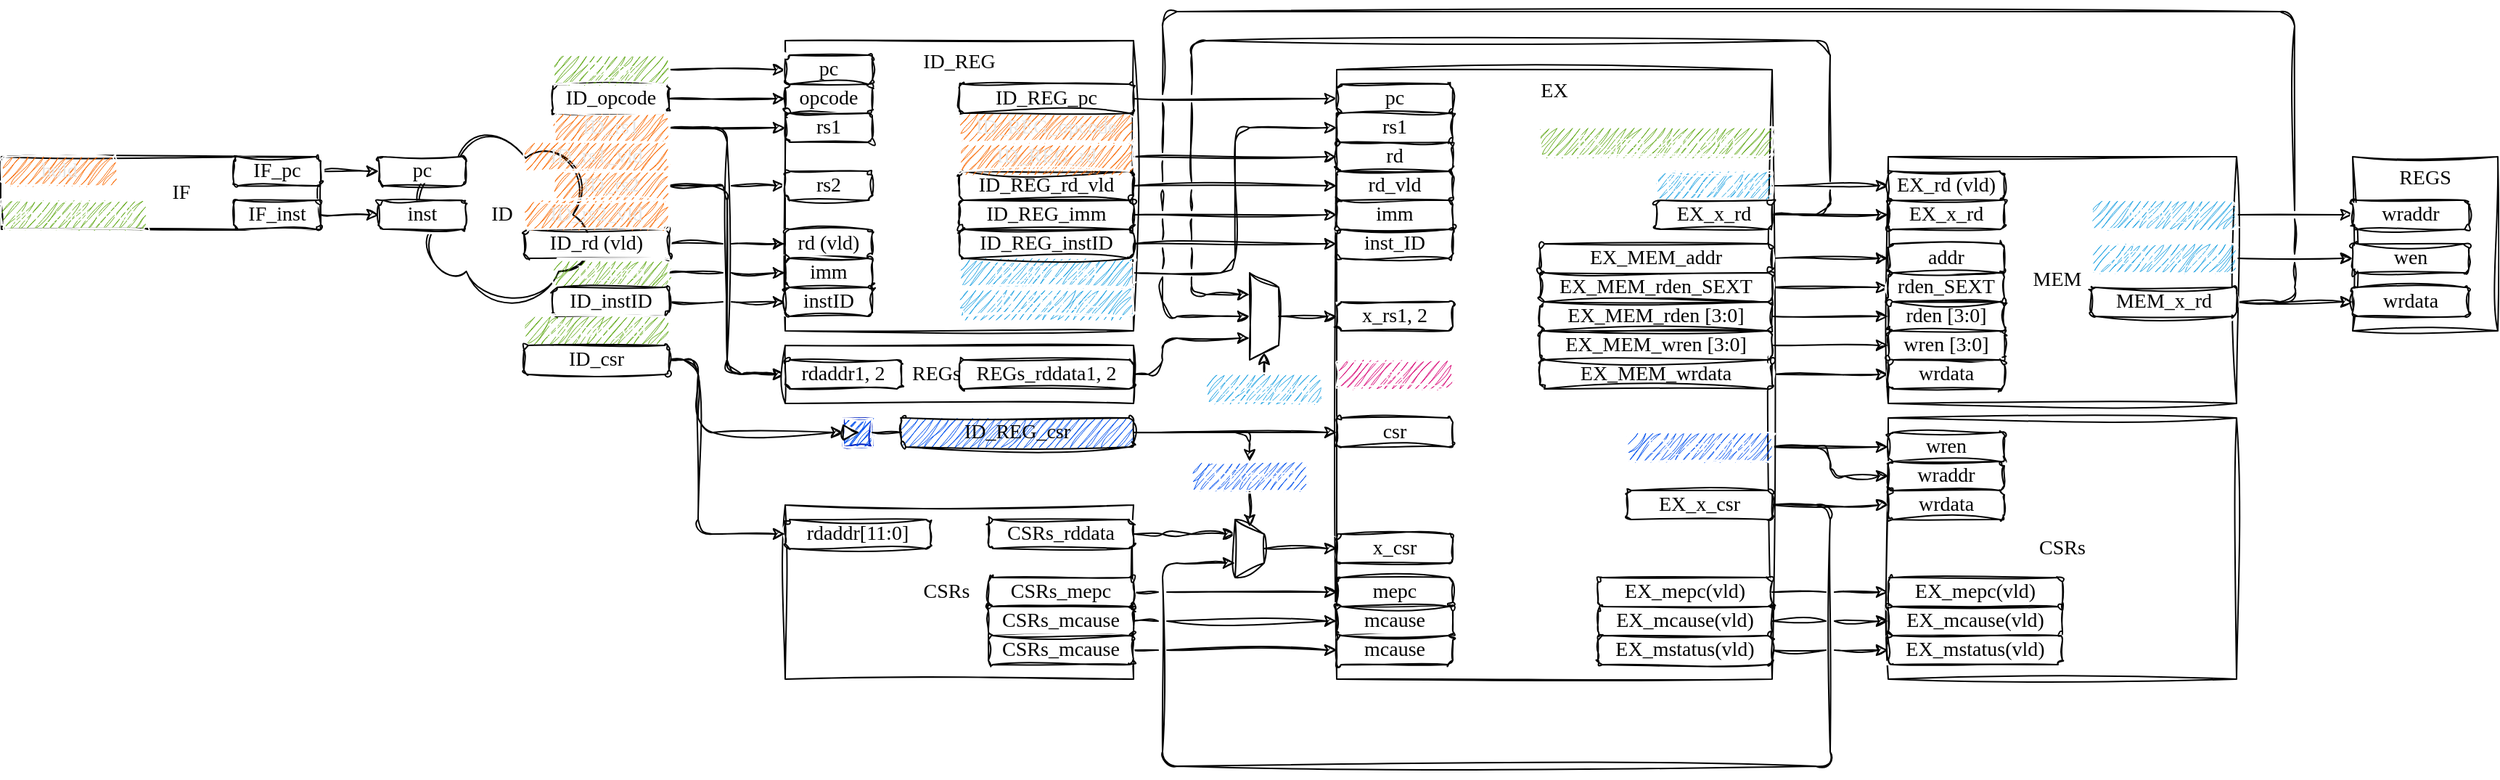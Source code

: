 <mxfile>
    <diagram id="YQ9wzQnn78EDyqOodPP7" name="第 1 页">
        <mxGraphModel dx="1713" dy="743" grid="1" gridSize="10" guides="1" tooltips="1" connect="1" arrows="1" fold="1" page="1" pageScale="1" pageWidth="1920" pageHeight="1200" background="none" math="0" shadow="0">
            <root>
                <mxCell id="0"/>
                <mxCell id="1" parent="0"/>
                <mxCell id="110" value="MEM&amp;nbsp;&amp;nbsp;" style="rounded=0;whiteSpace=wrap;html=1;fontFamily=Comic Sans MS;fontSize=14;verticalAlign=middle;sketch=1;curveFitting=1;jiggle=2;" parent="1" vertex="1">
                    <mxGeometry x="1340" y="200" width="240" height="170" as="geometry"/>
                </mxCell>
                <mxCell id="91" value="EX" style="rounded=0;whiteSpace=wrap;html=1;fontFamily=Comic Sans MS;fontSize=14;verticalAlign=top;sketch=1;curveFitting=1;jiggle=2;" parent="1" vertex="1">
                    <mxGeometry x="960" y="140" width="300" height="420" as="geometry"/>
                </mxCell>
                <mxCell id="38" value="ID_REG" style="rounded=0;whiteSpace=wrap;html=1;fontFamily=Comic Sans MS;fontSize=14;verticalAlign=top;sketch=1;curveFitting=1;jiggle=2;" parent="1" vertex="1">
                    <mxGeometry x="580" y="120" width="240" height="200" as="geometry"/>
                </mxCell>
                <mxCell id="15" value="ID" style="ellipse;shape=cloud;whiteSpace=wrap;html=1;rounded=1;fontFamily=Comic Sans MS;fontSize=14;sketch=1;curveFitting=1;jiggle=2;" parent="1" vertex="1">
                    <mxGeometry x="320" y="175" width="130" height="130" as="geometry"/>
                </mxCell>
                <mxCell id="5" value="&amp;nbsp; &amp;nbsp; &amp;nbsp; &amp;nbsp; IF" style="rounded=0;whiteSpace=wrap;html=1;fontFamily=Comic Sans MS;fontSize=14;sketch=1;curveFitting=1;jiggle=2;" parent="1" vertex="1">
                    <mxGeometry x="40" y="200" width="220" height="50" as="geometry"/>
                </mxCell>
                <mxCell id="T3DYV_Oe9rwaa2zpeREG-1" value="hold" style="rounded=1;whiteSpace=wrap;html=1;labelBorderColor=none;fontSize=14;fontFamily=Comic Sans MS;fillColor=#fa6800;fontColor=#E6E6E6;strokeColor=#FFFFFF;sketch=1;curveFitting=1;jiggle=2;" parent="1" vertex="1">
                    <mxGeometry x="40" y="200" width="80" height="20" as="geometry"/>
                </mxCell>
                <mxCell id="2" value="jmp_addr (vld)" style="rounded=1;whiteSpace=wrap;html=1;labelBorderColor=none;fontSize=14;fontFamily=Comic Sans MS;fillColor=#60a917;fontColor=#ffffff;strokeColor=#FFFFFF;sketch=1;curveFitting=1;jiggle=2;" parent="1" vertex="1">
                    <mxGeometry x="40" y="230" width="100" height="20" as="geometry"/>
                </mxCell>
                <mxCell id="18" style="edgeStyle=orthogonalEdgeStyle;html=1;exitX=1;exitY=0.5;exitDx=0;exitDy=0;entryX=0;entryY=0.5;entryDx=0;entryDy=0;fontFamily=Comic Sans MS;fontSize=14;sketch=1;curveFitting=1;jiggle=2;" parent="1" source="3" target="16" edge="1">
                    <mxGeometry relative="1" as="geometry"/>
                </mxCell>
                <mxCell id="3" value="IF_pc" style="rounded=1;whiteSpace=wrap;html=1;labelBorderColor=none;fontSize=14;fontFamily=Comic Sans MS;sketch=1;curveFitting=1;jiggle=2;" parent="1" vertex="1">
                    <mxGeometry x="200" y="200" width="60" height="20" as="geometry"/>
                </mxCell>
                <mxCell id="19" style="edgeStyle=orthogonalEdgeStyle;html=1;exitX=1;exitY=0.5;exitDx=0;exitDy=0;entryX=0;entryY=0.5;entryDx=0;entryDy=0;fontFamily=Comic Sans MS;fontSize=14;sketch=1;curveFitting=1;jiggle=2;" parent="1" source="4" target="6" edge="1">
                    <mxGeometry relative="1" as="geometry"/>
                </mxCell>
                <mxCell id="4" value="IF_inst" style="rounded=1;whiteSpace=wrap;html=1;labelBorderColor=none;fontSize=14;fontFamily=Comic Sans MS;sketch=1;curveFitting=1;jiggle=2;" parent="1" vertex="1">
                    <mxGeometry x="200" y="230" width="60" height="20" as="geometry"/>
                </mxCell>
                <mxCell id="6" value="inst" style="rounded=1;whiteSpace=wrap;html=1;labelBorderColor=none;fontSize=14;fontFamily=Comic Sans MS;sketch=1;curveFitting=1;jiggle=2;" parent="1" vertex="1">
                    <mxGeometry x="300" y="230" width="60" height="20" as="geometry"/>
                </mxCell>
                <mxCell id="40" style="edgeStyle=orthogonalEdgeStyle;html=1;exitX=1;exitY=0.5;exitDx=0;exitDy=0;entryX=0;entryY=0.5;entryDx=0;entryDy=0;fontFamily=Comic Sans MS;fontSize=14;jumpStyle=gap;sketch=1;curveFitting=1;jiggle=2;" parent="1" source="7" target="20" edge="1">
                    <mxGeometry relative="1" as="geometry"/>
                </mxCell>
                <mxCell id="7" value="ID_opcode" style="rounded=1;whiteSpace=wrap;html=1;labelBorderColor=none;fontSize=14;fontFamily=Comic Sans MS;sketch=1;curveFitting=1;jiggle=2;" parent="1" vertex="1">
                    <mxGeometry x="420" y="150" width="80" height="20" as="geometry"/>
                </mxCell>
                <mxCell id="41" style="edgeStyle=orthogonalEdgeStyle;html=1;exitX=1;exitY=0.5;exitDx=0;exitDy=0;entryX=0;entryY=0.5;entryDx=0;entryDy=0;fontFamily=Comic Sans MS;fontSize=14;jumpStyle=gap;sketch=1;curveFitting=1;jiggle=2;" parent="1" source="8" target="21" edge="1">
                    <mxGeometry relative="1" as="geometry"/>
                </mxCell>
                <mxCell id="135" style="edgeStyle=orthogonalEdgeStyle;jumpStyle=gap;html=1;exitX=1;exitY=0.5;exitDx=0;exitDy=0;entryX=0;entryY=0.5;entryDx=0;entryDy=0;sketch=1;curveFitting=1;jiggle=2;" parent="1" source="8" target="132" edge="1">
                    <mxGeometry relative="1" as="geometry"/>
                </mxCell>
                <mxCell id="8" value="ID_rs1" style="rounded=1;whiteSpace=wrap;html=1;labelBorderColor=none;fontSize=14;fontFamily=Comic Sans MS;fillColor=#fa6800;fontColor=#E6E6E6;strokeColor=#FFFFFF;sketch=1;curveFitting=1;jiggle=2;" parent="1" vertex="1">
                    <mxGeometry x="420" y="170" width="80" height="20" as="geometry"/>
                </mxCell>
                <mxCell id="42" style="edgeStyle=orthogonalEdgeStyle;html=1;exitX=1;exitY=0.5;exitDx=0;exitDy=0;entryX=0;entryY=0.5;entryDx=0;entryDy=0;fontFamily=Comic Sans MS;fontSize=14;jumpStyle=gap;sketch=1;curveFitting=1;jiggle=2;" parent="1" source="10" target="22" edge="1">
                    <mxGeometry relative="1" as="geometry"/>
                </mxCell>
                <mxCell id="134" style="edgeStyle=orthogonalEdgeStyle;html=1;exitX=1;exitY=0.5;exitDx=0;exitDy=0;entryX=0;entryY=0.5;entryDx=0;entryDy=0;jumpStyle=gap;sketch=1;curveFitting=1;jiggle=2;" parent="1" source="10" target="132" edge="1">
                    <mxGeometry relative="1" as="geometry"/>
                </mxCell>
                <mxCell id="10" value="ID_rs2" style="rounded=1;whiteSpace=wrap;html=1;labelBorderColor=none;fontSize=14;fontFamily=Comic Sans MS;fillColor=#fa6800;fontColor=#E6E6E6;strokeColor=#FFFFFF;sketch=1;curveFitting=1;jiggle=2;" parent="1" vertex="1">
                    <mxGeometry x="420" y="210" width="80" height="20" as="geometry"/>
                </mxCell>
                <mxCell id="43" style="edgeStyle=orthogonalEdgeStyle;html=1;exitX=1;exitY=0.5;exitDx=0;exitDy=0;entryX=0;entryY=0.5;entryDx=0;entryDy=0;fontFamily=Comic Sans MS;fontSize=14;jumpStyle=gap;sketch=1;curveFitting=1;jiggle=2;" parent="1" source="11" target="23" edge="1">
                    <mxGeometry relative="1" as="geometry"/>
                </mxCell>
                <mxCell id="11" value="ID_rd (vld)" style="rounded=1;whiteSpace=wrap;html=1;labelBorderColor=none;fontSize=14;fontFamily=Comic Sans MS;sketch=1;curveFitting=1;jiggle=2;" parent="1" vertex="1">
                    <mxGeometry x="400" y="250" width="100" height="20" as="geometry"/>
                </mxCell>
                <mxCell id="44" style="edgeStyle=orthogonalEdgeStyle;html=1;exitX=1;exitY=0.5;exitDx=0;exitDy=0;entryX=0;entryY=0.5;entryDx=0;entryDy=0;fontFamily=Comic Sans MS;fontSize=14;jumpStyle=gap;sketch=1;curveFitting=1;jiggle=2;" parent="1" source="12" target="24" edge="1">
                    <mxGeometry relative="1" as="geometry"/>
                </mxCell>
                <mxCell id="12" value="ID_imm" style="rounded=1;whiteSpace=wrap;html=1;labelBorderColor=none;fontSize=14;fontFamily=Comic Sans MS;fillColor=#60a917;fontColor=#ffffff;strokeColor=#FFFFFF;sketch=1;curveFitting=1;jiggle=2;" parent="1" vertex="1">
                    <mxGeometry x="420" y="270" width="80" height="20" as="geometry"/>
                </mxCell>
                <mxCell id="45" style="edgeStyle=orthogonalEdgeStyle;html=1;exitX=1;exitY=0.5;exitDx=0;exitDy=0;entryX=0;entryY=0.5;entryDx=0;entryDy=0;fontFamily=Comic Sans MS;fontSize=14;jumpStyle=gap;sketch=1;curveFitting=1;jiggle=2;" parent="1" source="13" target="25" edge="1">
                    <mxGeometry relative="1" as="geometry"/>
                </mxCell>
                <mxCell id="13" value="ID_instID" style="rounded=1;whiteSpace=wrap;html=1;labelBorderColor=none;fontSize=14;fontFamily=Comic Sans MS;sketch=1;curveFitting=1;jiggle=2;" parent="1" vertex="1">
                    <mxGeometry x="420" y="290" width="80" height="20" as="geometry"/>
                </mxCell>
                <mxCell id="14" value="ID_jmp_vld" style="rounded=1;whiteSpace=wrap;html=1;labelBorderColor=none;fontSize=14;fontFamily=Comic Sans MS;fillColor=#60a917;fontColor=#ffffff;strokeColor=#FFFFFF;sketch=1;curveFitting=1;jiggle=2;" parent="1" vertex="1">
                    <mxGeometry x="400" y="310" width="100" height="20" as="geometry"/>
                </mxCell>
                <mxCell id="16" value="pc" style="rounded=1;whiteSpace=wrap;html=1;labelBorderColor=none;fontSize=14;fontFamily=Comic Sans MS;sketch=1;curveFitting=1;jiggle=2;" parent="1" vertex="1">
                    <mxGeometry x="300" y="200" width="60" height="20" as="geometry"/>
                </mxCell>
                <mxCell id="39" style="edgeStyle=orthogonalEdgeStyle;html=1;exitX=1;exitY=0.5;exitDx=0;exitDy=0;entryX=0;entryY=0.5;entryDx=0;entryDy=0;fontFamily=Comic Sans MS;fontSize=14;jumpStyle=gap;sketch=1;curveFitting=1;jiggle=2;" parent="1" source="17" target="27" edge="1">
                    <mxGeometry relative="1" as="geometry"/>
                </mxCell>
                <mxCell id="17" value="ID_pc" style="rounded=1;whiteSpace=wrap;html=1;labelBorderColor=none;fontSize=14;fontFamily=Comic Sans MS;fillColor=#60a917;fontColor=#ffffff;strokeColor=#FFFFFF;sketch=1;curveFitting=1;jiggle=2;" parent="1" vertex="1">
                    <mxGeometry x="420" y="130" width="80" height="20" as="geometry"/>
                </mxCell>
                <mxCell id="20" value="opcode" style="rounded=1;whiteSpace=wrap;html=1;labelBorderColor=none;fontSize=14;fontFamily=Comic Sans MS;sketch=1;curveFitting=1;jiggle=2;" parent="1" vertex="1">
                    <mxGeometry x="580" y="150" width="60" height="20" as="geometry"/>
                </mxCell>
                <mxCell id="21" value="rs1" style="rounded=1;whiteSpace=wrap;html=1;labelBorderColor=none;fontSize=14;fontFamily=Comic Sans MS;sketch=1;curveFitting=1;jiggle=2;" parent="1" vertex="1">
                    <mxGeometry x="580" y="170" width="60" height="20" as="geometry"/>
                </mxCell>
                <mxCell id="22" value="rs2" style="rounded=1;whiteSpace=wrap;html=1;labelBorderColor=none;fontSize=14;fontFamily=Comic Sans MS;sketch=1;curveFitting=1;jiggle=2;" parent="1" vertex="1">
                    <mxGeometry x="580" y="210" width="60" height="20" as="geometry"/>
                </mxCell>
                <mxCell id="23" value="rd (vld)" style="rounded=1;whiteSpace=wrap;html=1;labelBorderColor=none;fontSize=14;fontFamily=Comic Sans MS;sketch=1;curveFitting=1;jiggle=2;" parent="1" vertex="1">
                    <mxGeometry x="580" y="250" width="60" height="20" as="geometry"/>
                </mxCell>
                <mxCell id="24" value="imm" style="rounded=1;whiteSpace=wrap;html=1;labelBorderColor=none;fontSize=14;fontFamily=Comic Sans MS;sketch=1;curveFitting=1;jiggle=2;" parent="1" vertex="1">
                    <mxGeometry x="580" y="270" width="60" height="20" as="geometry"/>
                </mxCell>
                <mxCell id="25" value="instID" style="rounded=1;whiteSpace=wrap;html=1;labelBorderColor=none;fontSize=14;fontFamily=Comic Sans MS;sketch=1;curveFitting=1;jiggle=2;" parent="1" vertex="1">
                    <mxGeometry x="580" y="290" width="60" height="20" as="geometry"/>
                </mxCell>
                <mxCell id="27" value="pc" style="rounded=1;whiteSpace=wrap;html=1;labelBorderColor=none;fontSize=14;fontFamily=Comic Sans MS;sketch=1;curveFitting=1;jiggle=2;" parent="1" vertex="1">
                    <mxGeometry x="580" y="130" width="60" height="20" as="geometry"/>
                </mxCell>
                <mxCell id="28" value="ID_REG_opcode" style="rounded=1;whiteSpace=wrap;html=1;labelBorderColor=none;fontSize=14;fontFamily=Comic Sans MS;fillColor=#fa6800;fontColor=#E6E6E6;strokeColor=#FFFFFF;sketch=1;curveFitting=1;jiggle=2;" parent="1" vertex="1">
                    <mxGeometry x="700" y="170" width="120" height="20" as="geometry"/>
                </mxCell>
                <mxCell id="174" style="edgeStyle=orthogonalEdgeStyle;html=1;exitX=1;exitY=0.5;exitDx=0;exitDy=0;entryX=0;entryY=0.5;entryDx=0;entryDy=0;fontFamily=Comic Sans MS;fontColor=#0066CC;sketch=1;curveFitting=1;jiggle=2;" parent="1" source="29" target="173" edge="1">
                    <mxGeometry relative="1" as="geometry"/>
                </mxCell>
                <mxCell id="29" value="ID_REG_rs1" style="rounded=1;whiteSpace=wrap;html=1;labelBorderColor=none;fontSize=14;fontFamily=Comic Sans MS;fillColor=#1ba1e2;fontColor=#ffffff;strokeColor=#FFFFFF;sketch=1;curveFitting=1;jiggle=2;" parent="1" vertex="1">
                    <mxGeometry x="700" y="270" width="120" height="20" as="geometry"/>
                </mxCell>
                <mxCell id="30" value="ID_REG_rs2" style="rounded=1;whiteSpace=wrap;html=1;labelBorderColor=none;fontSize=14;fontFamily=Comic Sans MS;fillColor=#1ba1e2;fontColor=#ffffff;strokeColor=#FFFFFF;sketch=1;curveFitting=1;jiggle=2;" parent="1" vertex="1">
                    <mxGeometry x="700" y="290" width="120" height="20" as="geometry"/>
                </mxCell>
                <mxCell id="82" style="edgeStyle=orthogonalEdgeStyle;rounded=1;html=1;exitX=1;exitY=0.5;exitDx=0;exitDy=0;entryX=0;entryY=0.5;entryDx=0;entryDy=0;fontFamily=Comic Sans MS;fontSize=14;sketch=1;curveFitting=1;jiggle=2;" parent="1" source="31" target="81" edge="1">
                    <mxGeometry relative="1" as="geometry"/>
                </mxCell>
                <mxCell id="31" value="ID_REG_rd_vld" style="rounded=1;whiteSpace=wrap;html=1;labelBorderColor=none;fontSize=14;fontFamily=Comic Sans MS;sketch=1;curveFitting=1;jiggle=2;" parent="1" vertex="1">
                    <mxGeometry x="700" y="210" width="120" height="20" as="geometry"/>
                </mxCell>
                <mxCell id="77" style="edgeStyle=orthogonalEdgeStyle;rounded=1;html=1;exitX=1;exitY=0.5;exitDx=0;exitDy=0;entryX=0;entryY=0.5;entryDx=0;entryDy=0;fontFamily=Comic Sans MS;fontSize=14;sketch=1;curveFitting=1;jiggle=2;" parent="1" source="32" target="74" edge="1">
                    <mxGeometry relative="1" as="geometry"/>
                </mxCell>
                <mxCell id="32" value="ID_REG_imm" style="rounded=1;whiteSpace=wrap;html=1;labelBorderColor=none;fontSize=14;fontFamily=Comic Sans MS;sketch=1;curveFitting=1;jiggle=2;" parent="1" vertex="1">
                    <mxGeometry x="700" y="230" width="120" height="20" as="geometry"/>
                </mxCell>
                <mxCell id="73" style="edgeStyle=orthogonalEdgeStyle;rounded=1;html=1;exitX=1;exitY=0.5;exitDx=0;exitDy=0;entryX=0;entryY=0.5;entryDx=0;entryDy=0;fontFamily=Comic Sans MS;fontSize=14;sketch=1;curveFitting=1;jiggle=2;" parent="1" source="33" target="72" edge="1">
                    <mxGeometry relative="1" as="geometry"/>
                </mxCell>
                <mxCell id="33" value="ID_REG_instID" style="rounded=1;whiteSpace=wrap;html=1;labelBorderColor=none;fontSize=14;fontFamily=Comic Sans MS;sketch=1;curveFitting=1;jiggle=2;" parent="1" vertex="1">
                    <mxGeometry x="700" y="250" width="120" height="20" as="geometry"/>
                </mxCell>
                <mxCell id="79" style="edgeStyle=orthogonalEdgeStyle;rounded=1;html=1;exitX=1;exitY=0.5;exitDx=0;exitDy=0;fontFamily=Comic Sans MS;fontSize=14;entryX=0;entryY=0.5;entryDx=0;entryDy=0;sketch=1;curveFitting=1;jiggle=2;" parent="1" source="35" target="78" edge="1">
                    <mxGeometry relative="1" as="geometry">
                        <mxPoint x="1000" y="180" as="targetPoint"/>
                    </mxGeometry>
                </mxCell>
                <mxCell id="35" value="ID_REG_pc" style="rounded=1;whiteSpace=wrap;html=1;labelBorderColor=none;fontSize=14;fontFamily=Comic Sans MS;sketch=1;curveFitting=1;jiggle=2;" parent="1" vertex="1">
                    <mxGeometry x="700" y="150" width="120" height="20" as="geometry"/>
                </mxCell>
                <mxCell id="76" style="edgeStyle=orthogonalEdgeStyle;rounded=1;html=1;exitX=0.5;exitY=0;exitDx=0;exitDy=0;entryX=0;entryY=0.5;entryDx=0;entryDy=0;fontFamily=Comic Sans MS;fontSize=14;sketch=1;curveFitting=1;jiggle=2;" parent="1" source="62" target="75" edge="1">
                    <mxGeometry relative="1" as="geometry">
                        <mxPoint x="940" y="310" as="sourcePoint"/>
                    </mxGeometry>
                </mxCell>
                <mxCell id="62" value="" style="shape=trapezoid;perimeter=trapezoidPerimeter;whiteSpace=wrap;html=1;fixedSize=1;rounded=0;fontFamily=Comic Sans MS;fontSize=14;direction=south;size=10;sketch=1;curveFitting=1;jiggle=2;" parent="1" vertex="1">
                    <mxGeometry x="900" y="280" width="20" height="60" as="geometry"/>
                </mxCell>
                <mxCell id="72" value="inst_ID" style="rounded=1;whiteSpace=wrap;html=1;labelBorderColor=none;fontSize=14;fontFamily=Comic Sans MS;sketch=1;curveFitting=1;jiggle=2;" parent="1" vertex="1">
                    <mxGeometry x="960" y="250" width="80" height="20" as="geometry"/>
                </mxCell>
                <mxCell id="74" value="imm" style="rounded=1;whiteSpace=wrap;html=1;labelBorderColor=none;fontSize=14;fontFamily=Comic Sans MS;sketch=1;curveFitting=1;jiggle=2;" parent="1" vertex="1">
                    <mxGeometry x="960" y="230" width="80" height="20" as="geometry"/>
                </mxCell>
                <mxCell id="75" value="x_rs1, 2" style="rounded=1;whiteSpace=wrap;html=1;labelBorderColor=none;fontSize=14;fontFamily=Comic Sans MS;sketch=1;curveFitting=1;jiggle=2;" parent="1" vertex="1">
                    <mxGeometry x="960" y="300" width="80" height="20" as="geometry"/>
                </mxCell>
                <mxCell id="78" value="pc" style="rounded=1;whiteSpace=wrap;html=1;labelBorderColor=none;fontSize=14;fontFamily=Comic Sans MS;sketch=1;curveFitting=1;jiggle=2;" parent="1" vertex="1">
                    <mxGeometry x="960" y="150" width="80" height="20" as="geometry"/>
                </mxCell>
                <mxCell id="80" value="en" style="rounded=1;whiteSpace=wrap;html=1;labelBorderColor=none;fontSize=14;fontFamily=Comic Sans MS;fillColor=#d80073;fontColor=#ffffff;strokeColor=#FFFFFF;sketch=1;curveFitting=1;jiggle=2;" parent="1" vertex="1">
                    <mxGeometry x="960" y="340" width="80" height="20" as="geometry"/>
                </mxCell>
                <mxCell id="81" value="rd_vld" style="rounded=1;whiteSpace=wrap;html=1;labelBorderColor=none;fontSize=14;fontFamily=Comic Sans MS;sketch=1;curveFitting=1;jiggle=2;" parent="1" vertex="1">
                    <mxGeometry x="960" y="210" width="80" height="20" as="geometry"/>
                </mxCell>
                <mxCell id="83" value="EX_jmp_addr (vld)" style="rounded=1;whiteSpace=wrap;html=1;labelBorderColor=none;fontSize=14;fontFamily=Comic Sans MS;fillColor=#60a917;fontColor=#ffffff;strokeColor=#FFFFFF;sketch=1;curveFitting=1;jiggle=2;" parent="1" vertex="1">
                    <mxGeometry x="1100" y="180" width="160" height="20" as="geometry"/>
                </mxCell>
                <mxCell id="111" style="edgeStyle=none;html=1;exitX=1;exitY=0.5;exitDx=0;exitDy=0;entryX=0;entryY=0.5;entryDx=0;entryDy=0;sketch=1;curveFitting=1;jiggle=2;" parent="1" source="84" target="100" edge="1">
                    <mxGeometry relative="1" as="geometry"/>
                </mxCell>
                <mxCell id="84" value="EX_rd (vld)" style="rounded=1;whiteSpace=wrap;html=1;labelBorderColor=none;fontSize=14;fontFamily=Comic Sans MS;fillColor=#1ba1e2;fontColor=#ffffff;strokeColor=#FFFFFF;sketch=1;curveFitting=1;jiggle=2;" parent="1" vertex="1">
                    <mxGeometry x="1180" y="210" width="80" height="20" as="geometry"/>
                </mxCell>
                <mxCell id="112" style="edgeStyle=none;html=1;exitX=1;exitY=0.5;exitDx=0;exitDy=0;entryX=0;entryY=0.5;entryDx=0;entryDy=0;sketch=1;curveFitting=1;jiggle=2;" parent="1" source="85" target="101" edge="1">
                    <mxGeometry relative="1" as="geometry"/>
                </mxCell>
                <mxCell id="137" style="edgeStyle=orthogonalEdgeStyle;jumpStyle=gap;html=1;exitX=1;exitY=0.5;exitDx=0;exitDy=0;entryX=0.25;entryY=1;entryDx=0;entryDy=0;sketch=1;curveFitting=1;jiggle=2;" parent="1" source="85" target="62" edge="1">
                    <mxGeometry relative="1" as="geometry">
                        <mxPoint x="890" y="110" as="targetPoint"/>
                        <Array as="points">
                            <mxPoint x="1300" y="240"/>
                            <mxPoint x="1300" y="120"/>
                            <mxPoint x="860" y="120"/>
                            <mxPoint x="860" y="295"/>
                        </Array>
                    </mxGeometry>
                </mxCell>
                <mxCell id="85" value="EX_x_rd" style="rounded=1;whiteSpace=wrap;html=1;labelBorderColor=none;fontSize=14;fontFamily=Comic Sans MS;sketch=1;curveFitting=1;jiggle=2;" parent="1" vertex="1">
                    <mxGeometry x="1180" y="230" width="80" height="20" as="geometry"/>
                </mxCell>
                <mxCell id="113" style="edgeStyle=none;html=1;exitX=1;exitY=0.5;exitDx=0;exitDy=0;entryX=0;entryY=0.5;entryDx=0;entryDy=0;sketch=1;curveFitting=1;jiggle=2;" parent="1" source="86" target="102" edge="1">
                    <mxGeometry relative="1" as="geometry"/>
                </mxCell>
                <mxCell id="86" value="EX_MEM_addr" style="rounded=1;whiteSpace=wrap;html=1;labelBorderColor=none;fontSize=14;fontFamily=Comic Sans MS;sketch=1;curveFitting=1;jiggle=2;" parent="1" vertex="1">
                    <mxGeometry x="1100" y="260" width="160" height="20" as="geometry"/>
                </mxCell>
                <mxCell id="115" style="edgeStyle=none;html=1;exitX=1;exitY=0.5;exitDx=0;exitDy=0;entryX=0;entryY=0.5;entryDx=0;entryDy=0;sketch=1;curveFitting=1;jiggle=2;" parent="1" source="87" target="104" edge="1">
                    <mxGeometry relative="1" as="geometry"/>
                </mxCell>
                <mxCell id="87" value="EX_MEM_rden [3:0]" style="rounded=1;whiteSpace=wrap;html=1;labelBorderColor=none;fontSize=14;fontFamily=Comic Sans MS;sketch=1;curveFitting=1;jiggle=2;" parent="1" vertex="1">
                    <mxGeometry x="1100" y="300" width="160" height="20" as="geometry"/>
                </mxCell>
                <mxCell id="116" style="edgeStyle=none;html=1;exitX=1;exitY=0.5;exitDx=0;exitDy=0;entryX=0;entryY=0.5;entryDx=0;entryDy=0;sketch=1;curveFitting=1;jiggle=2;" parent="1" source="88" target="105" edge="1">
                    <mxGeometry relative="1" as="geometry"/>
                </mxCell>
                <mxCell id="88" value="EX_MEM_wren [3:0]" style="rounded=1;whiteSpace=wrap;html=1;labelBorderColor=none;fontSize=14;fontFamily=Comic Sans MS;sketch=1;curveFitting=1;jiggle=2;" parent="1" vertex="1">
                    <mxGeometry x="1100" y="320" width="160" height="20" as="geometry"/>
                </mxCell>
                <mxCell id="117" style="edgeStyle=none;html=1;exitX=1;exitY=0.5;exitDx=0;exitDy=0;entryX=0;entryY=0.5;entryDx=0;entryDy=0;sketch=1;curveFitting=1;jiggle=2;" parent="1" source="89" target="106" edge="1">
                    <mxGeometry relative="1" as="geometry"/>
                </mxCell>
                <mxCell id="89" value="EX_MEM_wrdata" style="rounded=1;whiteSpace=wrap;html=1;labelBorderColor=none;fontSize=14;fontFamily=Comic Sans MS;sketch=1;curveFitting=1;jiggle=2;" parent="1" vertex="1">
                    <mxGeometry x="1100" y="340" width="160" height="20" as="geometry"/>
                </mxCell>
                <mxCell id="114" style="edgeStyle=none;html=1;exitX=1;exitY=0.5;exitDx=0;exitDy=0;entryX=0;entryY=0.5;entryDx=0;entryDy=0;sketch=1;curveFitting=1;jiggle=2;" parent="1" source="90" target="103" edge="1">
                    <mxGeometry relative="1" as="geometry"/>
                </mxCell>
                <mxCell id="90" value="EX_MEM_rden_SEXT" style="rounded=1;whiteSpace=wrap;html=1;labelBorderColor=none;fontSize=14;fontFamily=Comic Sans MS;sketch=1;curveFitting=1;jiggle=2;" parent="1" vertex="1">
                    <mxGeometry x="1100" y="280" width="160" height="20" as="geometry"/>
                </mxCell>
                <mxCell id="94" value="rd" style="rounded=1;whiteSpace=wrap;html=1;labelBorderColor=none;fontSize=14;fontFamily=Comic Sans MS;sketch=1;curveFitting=1;jiggle=2;" parent="1" vertex="1">
                    <mxGeometry x="960" y="190" width="80" height="20" as="geometry"/>
                </mxCell>
                <mxCell id="96" style="edgeStyle=none;html=1;exitX=1;exitY=0.5;exitDx=0;exitDy=0;entryX=0;entryY=0.5;entryDx=0;entryDy=0;sketch=1;curveFitting=1;jiggle=2;" parent="1" source="95" target="94" edge="1">
                    <mxGeometry relative="1" as="geometry"/>
                </mxCell>
                <mxCell id="95" value="ID_REG_rd" style="rounded=1;whiteSpace=wrap;html=1;labelBorderColor=none;fontSize=14;fontFamily=Comic Sans MS;fillColor=#fa6800;fontColor=#E6E6E6;strokeColor=#FFFFFF;sketch=1;curveFitting=1;jiggle=2;" parent="1" vertex="1">
                    <mxGeometry x="700" y="190" width="120" height="20" as="geometry"/>
                </mxCell>
                <mxCell id="97" value="ID_rs1_vld" style="rounded=1;whiteSpace=wrap;html=1;labelBorderColor=none;fontSize=14;fontFamily=Comic Sans MS;fillColor=#fa6800;fontColor=#E6E6E6;strokeColor=#FFFFFF;sketch=1;curveFitting=1;jiggle=2;" parent="1" vertex="1">
                    <mxGeometry x="400" y="190" width="100" height="20" as="geometry"/>
                </mxCell>
                <mxCell id="98" value="ID_rs2_vld" style="rounded=1;whiteSpace=wrap;html=1;labelBorderColor=none;fontSize=14;fontFamily=Comic Sans MS;fillColor=#fa6800;fontColor=#E6E6E6;strokeColor=#FFFFFF;sketch=1;curveFitting=1;jiggle=2;" parent="1" vertex="1">
                    <mxGeometry x="400" y="230" width="100" height="20" as="geometry"/>
                </mxCell>
                <mxCell id="100" value="EX_rd (vld)" style="rounded=1;whiteSpace=wrap;html=1;labelBorderColor=none;fontSize=14;fontFamily=Comic Sans MS;sketch=1;curveFitting=1;jiggle=2;" parent="1" vertex="1">
                    <mxGeometry x="1340" y="210" width="80" height="20" as="geometry"/>
                </mxCell>
                <mxCell id="101" value="EX_x_rd" style="rounded=1;whiteSpace=wrap;html=1;labelBorderColor=none;fontSize=14;fontFamily=Comic Sans MS;sketch=1;curveFitting=1;jiggle=2;" parent="1" vertex="1">
                    <mxGeometry x="1340" y="230" width="80" height="20" as="geometry"/>
                </mxCell>
                <mxCell id="102" value="addr" style="rounded=1;whiteSpace=wrap;html=1;labelBorderColor=none;fontSize=14;fontFamily=Comic Sans MS;sketch=1;curveFitting=1;jiggle=2;" parent="1" vertex="1">
                    <mxGeometry x="1340" y="260" width="80" height="20" as="geometry"/>
                </mxCell>
                <mxCell id="103" value="rden_SEXT" style="rounded=1;whiteSpace=wrap;html=1;labelBorderColor=none;fontSize=14;fontFamily=Comic Sans MS;sketch=1;curveFitting=1;jiggle=2;" parent="1" vertex="1">
                    <mxGeometry x="1340" y="280" width="80" height="20" as="geometry"/>
                </mxCell>
                <mxCell id="104" value="rden [3:0]" style="rounded=1;whiteSpace=wrap;html=1;labelBorderColor=none;fontSize=14;fontFamily=Comic Sans MS;sketch=1;curveFitting=1;jiggle=2;" parent="1" vertex="1">
                    <mxGeometry x="1340" y="300" width="80" height="20" as="geometry"/>
                </mxCell>
                <mxCell id="105" value="wren [3:0]" style="rounded=1;whiteSpace=wrap;html=1;labelBorderColor=none;fontSize=14;fontFamily=Comic Sans MS;sketch=1;curveFitting=1;jiggle=2;" parent="1" vertex="1">
                    <mxGeometry x="1340" y="320" width="80" height="20" as="geometry"/>
                </mxCell>
                <mxCell id="106" value="wrdata" style="rounded=1;whiteSpace=wrap;html=1;labelBorderColor=none;fontSize=14;fontFamily=Comic Sans MS;sketch=1;curveFitting=1;jiggle=2;" parent="1" vertex="1">
                    <mxGeometry x="1340" y="340" width="80" height="20" as="geometry"/>
                </mxCell>
                <mxCell id="122" style="edgeStyle=none;html=1;exitX=1;exitY=0.5;exitDx=0;exitDy=0;entryX=0;entryY=0.5;entryDx=0;entryDy=0;sketch=1;curveFitting=1;jiggle=2;" parent="1" source="107" target="119" edge="1">
                    <mxGeometry relative="1" as="geometry"/>
                </mxCell>
                <mxCell id="107" value="MEM_rd" style="rounded=1;whiteSpace=wrap;html=1;labelBorderColor=none;fontSize=14;fontFamily=Comic Sans MS;fillColor=#1ba1e2;fontColor=#ffffff;strokeColor=#FFFFFF;sketch=1;curveFitting=1;jiggle=2;" parent="1" vertex="1">
                    <mxGeometry x="1480" y="230" width="100" height="20" as="geometry"/>
                </mxCell>
                <mxCell id="121" style="edgeStyle=none;html=1;exitX=1;exitY=0.5;exitDx=0;exitDy=0;entryX=0;entryY=0.5;entryDx=0;entryDy=0;sketch=1;curveFitting=1;jiggle=2;" parent="1" source="108" target="120" edge="1">
                    <mxGeometry relative="1" as="geometry"/>
                </mxCell>
                <mxCell id="108" value="MEM_rd_vld" style="rounded=1;whiteSpace=wrap;html=1;labelBorderColor=none;fontSize=14;fontFamily=Comic Sans MS;fillColor=#1ba1e2;fontColor=#ffffff;strokeColor=#FFFFFF;sketch=1;curveFitting=1;jiggle=2;" parent="1" vertex="1">
                    <mxGeometry x="1480" y="260" width="100" height="20" as="geometry"/>
                </mxCell>
                <mxCell id="124" style="edgeStyle=none;html=1;exitX=1;exitY=0.5;exitDx=0;exitDy=0;entryX=0;entryY=0.5;entryDx=0;entryDy=0;sketch=1;curveFitting=1;jiggle=2;" parent="1" source="109" target="123" edge="1">
                    <mxGeometry relative="1" as="geometry"/>
                </mxCell>
                <mxCell id="138" style="edgeStyle=orthogonalEdgeStyle;jumpStyle=gap;html=1;exitX=1;exitY=0.5;exitDx=0;exitDy=0;entryX=0.5;entryY=1;entryDx=0;entryDy=0;sketch=1;curveFitting=1;jiggle=2;" parent="1" source="109" target="62" edge="1">
                    <mxGeometry relative="1" as="geometry">
                        <Array as="points">
                            <mxPoint x="1620" y="300"/>
                            <mxPoint x="1620" y="100"/>
                            <mxPoint x="840" y="100"/>
                            <mxPoint x="840" y="310"/>
                        </Array>
                    </mxGeometry>
                </mxCell>
                <mxCell id="109" value="MEM_x_rd" style="rounded=1;whiteSpace=wrap;html=1;labelBorderColor=none;fontSize=14;fontFamily=Comic Sans MS;sketch=1;curveFitting=1;jiggle=2;" parent="1" vertex="1">
                    <mxGeometry x="1480" y="290" width="100" height="20" as="geometry"/>
                </mxCell>
                <mxCell id="118" value="REGS" style="rounded=0;whiteSpace=wrap;html=1;fontFamily=Comic Sans MS;fontSize=14;verticalAlign=top;sketch=1;curveFitting=1;jiggle=2;" parent="1" vertex="1">
                    <mxGeometry x="1660" y="200" width="100" height="120" as="geometry"/>
                </mxCell>
                <mxCell id="119" value="wraddr" style="rounded=1;whiteSpace=wrap;html=1;labelBorderColor=none;fontSize=14;fontFamily=Comic Sans MS;verticalAlign=middle;sketch=1;curveFitting=1;jiggle=2;" parent="1" vertex="1">
                    <mxGeometry x="1660" y="230" width="80" height="20" as="geometry"/>
                </mxCell>
                <mxCell id="120" value="wen" style="rounded=1;whiteSpace=wrap;html=1;labelBorderColor=none;fontSize=14;fontFamily=Comic Sans MS;verticalAlign=middle;sketch=1;curveFitting=1;jiggle=2;" parent="1" vertex="1">
                    <mxGeometry x="1660" y="260" width="80" height="20" as="geometry"/>
                </mxCell>
                <mxCell id="123" value="wrdata" style="rounded=1;whiteSpace=wrap;html=1;labelBorderColor=none;fontSize=14;fontFamily=Comic Sans MS;verticalAlign=middle;sketch=1;curveFitting=1;jiggle=2;" parent="1" vertex="1">
                    <mxGeometry x="1660" y="290" width="80" height="20" as="geometry"/>
                </mxCell>
                <mxCell id="129" style="edgeStyle=orthogonalEdgeStyle;html=1;exitX=0.5;exitY=0;exitDx=0;exitDy=0;entryX=1;entryY=0.5;entryDx=0;entryDy=0;jumpStyle=gap;sketch=1;curveFitting=1;jiggle=2;" parent="1" source="127" target="62" edge="1">
                    <mxGeometry relative="1" as="geometry">
                        <mxPoint x="920" y="380" as="sourcePoint"/>
                    </mxGeometry>
                </mxCell>
                <mxCell id="127" value="OpForward" style="rounded=1;whiteSpace=wrap;html=1;labelBorderColor=none;fontSize=14;fontFamily=Comic Sans MS;fillColor=#1ba1e2;fontColor=#ffffff;strokeColor=#FFFFFF;sketch=1;curveFitting=1;jiggle=2;" parent="1" vertex="1">
                    <mxGeometry x="870" y="350" width="80" height="20" as="geometry"/>
                </mxCell>
                <mxCell id="130" value="REGs&amp;nbsp; &amp;nbsp; &amp;nbsp; &amp;nbsp; &amp;nbsp;" style="rounded=0;whiteSpace=wrap;html=1;fontFamily=Comic Sans MS;fontSize=14;verticalAlign=middle;sketch=1;curveFitting=1;jiggle=2;" parent="1" vertex="1">
                    <mxGeometry x="580" y="330" width="240" height="40" as="geometry"/>
                </mxCell>
                <mxCell id="136" style="edgeStyle=orthogonalEdgeStyle;jumpStyle=gap;html=1;exitX=1;exitY=0.5;exitDx=0;exitDy=0;entryX=0.75;entryY=1;entryDx=0;entryDy=0;sketch=1;curveFitting=1;jiggle=2;" parent="1" source="131" target="62" edge="1">
                    <mxGeometry relative="1" as="geometry">
                        <mxPoint x="830" y="300" as="targetPoint"/>
                        <Array as="points">
                            <mxPoint x="840" y="350"/>
                            <mxPoint x="840" y="325"/>
                        </Array>
                    </mxGeometry>
                </mxCell>
                <mxCell id="131" value="REGs_rddata1, 2" style="rounded=1;whiteSpace=wrap;html=1;labelBorderColor=none;fontSize=14;fontFamily=Comic Sans MS;sketch=1;curveFitting=1;jiggle=2;" parent="1" vertex="1">
                    <mxGeometry x="700" y="340" width="120" height="20" as="geometry"/>
                </mxCell>
                <mxCell id="132" value="rdaddr1, 2" style="rounded=1;whiteSpace=wrap;html=1;labelBorderColor=none;fontSize=14;fontFamily=Comic Sans MS;sketch=1;curveFitting=1;jiggle=2;" parent="1" vertex="1">
                    <mxGeometry x="580" y="340" width="80" height="20" as="geometry"/>
                </mxCell>
                <mxCell id="139" value="CSRs&amp;nbsp; &amp;nbsp; &amp;nbsp;" style="rounded=0;whiteSpace=wrap;html=1;fontFamily=Comic Sans MS;fontSize=14;verticalAlign=middle;sketch=1;curveFitting=1;jiggle=2;" parent="1" vertex="1">
                    <mxGeometry x="580" y="440" width="240" height="120" as="geometry"/>
                </mxCell>
                <mxCell id="140" value="rdaddr[11:0]" style="rounded=1;whiteSpace=wrap;html=1;labelBorderColor=none;fontSize=14;fontFamily=Comic Sans MS;sketch=1;curveFitting=1;jiggle=2;" parent="1" vertex="1">
                    <mxGeometry x="580" y="450" width="100" height="20" as="geometry"/>
                </mxCell>
                <mxCell id="145" style="edgeStyle=orthogonalEdgeStyle;html=1;exitX=1;exitY=0.5;exitDx=0;exitDy=0;entryX=0.25;entryY=1;entryDx=0;entryDy=0;sketch=1;curveFitting=1;jiggle=2;" parent="1" source="141" target="162" edge="1">
                    <mxGeometry relative="1" as="geometry">
                        <Array as="points">
                            <mxPoint x="850" y="460"/>
                            <mxPoint x="850" y="460"/>
                        </Array>
                    </mxGeometry>
                </mxCell>
                <mxCell id="141" value="CSRs_rddata" style="rounded=1;whiteSpace=wrap;html=1;labelBorderColor=none;fontSize=14;fontFamily=Comic Sans MS;sketch=1;curveFitting=1;jiggle=2;" parent="1" vertex="1">
                    <mxGeometry x="720" y="450" width="100" height="20" as="geometry"/>
                </mxCell>
                <mxCell id="143" style="edgeStyle=orthogonalEdgeStyle;html=1;exitX=1;exitY=0.5;exitDx=0;exitDy=0;entryX=0;entryY=0.5;entryDx=0;entryDy=0;sketch=1;curveFitting=1;jiggle=2;" parent="1" source="142" target="140" edge="1">
                    <mxGeometry relative="1" as="geometry">
                        <Array as="points">
                            <mxPoint x="520" y="340"/>
                            <mxPoint x="520" y="460"/>
                        </Array>
                    </mxGeometry>
                </mxCell>
                <mxCell id="150" style="edgeStyle=orthogonalEdgeStyle;html=1;exitX=1;exitY=0.5;exitDx=0;exitDy=0;entryX=0;entryY=0.5;entryDx=0;entryDy=0;sketch=1;curveFitting=1;jiggle=2;" parent="1" source="142" target="149" edge="1">
                    <mxGeometry relative="1" as="geometry">
                        <mxPoint x="690.0" y="445" as="targetPoint"/>
                        <Array as="points">
                            <mxPoint x="520" y="340"/>
                            <mxPoint x="520" y="390"/>
                        </Array>
                    </mxGeometry>
                </mxCell>
                <mxCell id="142" value="ID_csr" style="rounded=1;whiteSpace=wrap;html=1;labelBorderColor=none;fontSize=14;fontFamily=Comic Sans MS;sketch=1;curveFitting=1;jiggle=2;" parent="1" vertex="1">
                    <mxGeometry x="400" y="330" width="100" height="20" as="geometry"/>
                </mxCell>
                <mxCell id="144" value="x_csr" style="rounded=1;whiteSpace=wrap;html=1;labelBorderColor=none;fontSize=14;fontFamily=Comic Sans MS;sketch=1;curveFitting=1;jiggle=2;" parent="1" vertex="1">
                    <mxGeometry x="960" y="460" width="80" height="20" as="geometry"/>
                </mxCell>
                <mxCell id="158" style="edgeStyle=orthogonalEdgeStyle;html=1;exitX=1;exitY=0.5;exitDx=0;exitDy=0;entryX=0;entryY=0.5;entryDx=0;entryDy=0;sketch=1;curveFitting=1;jiggle=2;" parent="1" source="146" target="153" edge="1">
                    <mxGeometry relative="1" as="geometry"/>
                </mxCell>
                <mxCell id="159" style="edgeStyle=orthogonalEdgeStyle;html=1;exitX=1;exitY=0.5;exitDx=0;exitDy=0;entryX=0;entryY=0.5;entryDx=0;entryDy=0;sketch=1;curveFitting=1;jiggle=2;" parent="1" source="146" target="154" edge="1">
                    <mxGeometry relative="1" as="geometry"/>
                </mxCell>
                <mxCell id="146" value="EX_csr (vld)" style="rounded=1;whiteSpace=wrap;html=1;labelBorderColor=none;fontSize=14;fontFamily=Comic Sans MS;fillColor=#0050ef;fontColor=#ffffff;strokeColor=#FFFFFF;sketch=1;curveFitting=1;jiggle=2;" parent="1" vertex="1">
                    <mxGeometry x="1160" y="390" width="100" height="20" as="geometry"/>
                </mxCell>
                <mxCell id="147" value="csr" style="rounded=1;whiteSpace=wrap;html=1;labelBorderColor=none;fontSize=14;fontFamily=Comic Sans MS;sketch=1;curveFitting=1;jiggle=2;" parent="1" vertex="1">
                    <mxGeometry x="960" y="380" width="80" height="20" as="geometry"/>
                </mxCell>
                <mxCell id="151" style="edgeStyle=orthogonalEdgeStyle;html=1;entryX=0;entryY=0.5;entryDx=0;entryDy=0;exitX=1;exitY=0.5;exitDx=0;exitDy=0;startArrow=none;sketch=1;curveFitting=1;jiggle=2;" parent="1" source="169" target="147" edge="1">
                    <mxGeometry relative="1" as="geometry">
                        <mxPoint x="730" y="450" as="sourcePoint"/>
                    </mxGeometry>
                </mxCell>
                <mxCell id="152" value="CSRs" style="rounded=0;whiteSpace=wrap;html=1;fontFamily=Comic Sans MS;fontSize=14;verticalAlign=middle;sketch=1;curveFitting=1;jiggle=2;" parent="1" vertex="1">
                    <mxGeometry x="1340" y="380" width="240" height="180" as="geometry"/>
                </mxCell>
                <mxCell id="153" value="wren" style="rounded=1;whiteSpace=wrap;html=1;labelBorderColor=none;fontSize=14;fontFamily=Comic Sans MS;sketch=1;curveFitting=1;jiggle=2;" parent="1" vertex="1">
                    <mxGeometry x="1340" y="390" width="80" height="20" as="geometry"/>
                </mxCell>
                <mxCell id="154" value="wraddr" style="rounded=1;whiteSpace=wrap;html=1;labelBorderColor=none;fontSize=14;fontFamily=Comic Sans MS;sketch=1;curveFitting=1;jiggle=2;" parent="1" vertex="1">
                    <mxGeometry x="1340" y="410" width="80" height="20" as="geometry"/>
                </mxCell>
                <mxCell id="155" value="wrdata" style="rounded=1;whiteSpace=wrap;html=1;labelBorderColor=none;fontSize=14;fontFamily=Comic Sans MS;sketch=1;curveFitting=1;jiggle=2;" parent="1" vertex="1">
                    <mxGeometry x="1340" y="430" width="80" height="20" as="geometry"/>
                </mxCell>
                <mxCell id="157" style="edgeStyle=orthogonalEdgeStyle;html=1;exitX=1;exitY=0.5;exitDx=0;exitDy=0;entryX=0;entryY=0.5;entryDx=0;entryDy=0;sketch=1;curveFitting=1;jiggle=2;" parent="1" source="156" target="155" edge="1">
                    <mxGeometry relative="1" as="geometry"/>
                </mxCell>
                <mxCell id="166" style="edgeStyle=orthogonalEdgeStyle;html=1;exitX=1;exitY=0.5;exitDx=0;exitDy=0;entryX=0.75;entryY=1;entryDx=0;entryDy=0;sketch=1;curveFitting=1;jiggle=2;" parent="1" source="156" target="162" edge="1">
                    <mxGeometry relative="1" as="geometry">
                        <Array as="points">
                            <mxPoint x="1300" y="440"/>
                            <mxPoint x="1300" y="620"/>
                            <mxPoint x="840" y="620"/>
                            <mxPoint x="840" y="480"/>
                        </Array>
                    </mxGeometry>
                </mxCell>
                <mxCell id="156" value="EX_x_csr" style="rounded=1;whiteSpace=wrap;html=1;labelBorderColor=none;fontSize=14;fontFamily=Comic Sans MS;sketch=1;curveFitting=1;jiggle=2;" parent="1" vertex="1">
                    <mxGeometry x="1160" y="430" width="100" height="20" as="geometry"/>
                </mxCell>
                <mxCell id="163" style="edgeStyle=orthogonalEdgeStyle;html=1;exitX=0.5;exitY=0;exitDx=0;exitDy=0;entryX=0;entryY=0.5;entryDx=0;entryDy=0;sketch=1;curveFitting=1;jiggle=2;" parent="1" source="162" target="144" edge="1">
                    <mxGeometry relative="1" as="geometry"/>
                </mxCell>
                <mxCell id="162" value="" style="shape=trapezoid;perimeter=trapezoidPerimeter;whiteSpace=wrap;html=1;fixedSize=1;rounded=0;fontFamily=Comic Sans MS;fontSize=14;direction=south;size=10;sketch=1;curveFitting=1;jiggle=2;" parent="1" vertex="1">
                    <mxGeometry x="890" y="450" width="20" height="40" as="geometry"/>
                </mxCell>
                <mxCell id="195" style="edgeStyle=orthogonalEdgeStyle;jumpStyle=gap;html=1;exitX=0.5;exitY=1;exitDx=0;exitDy=0;entryX=0;entryY=0.5;entryDx=0;entryDy=0;sketch=1;curveFitting=1;jiggle=2;" parent="1" source="164" target="162" edge="1">
                    <mxGeometry relative="1" as="geometry"/>
                </mxCell>
                <mxCell id="164" value="OpForward" style="rounded=1;whiteSpace=wrap;html=1;labelBorderColor=none;fontSize=14;fontFamily=Comic Sans MS;fillColor=#0050ef;fontColor=#ffffff;strokeColor=#FFFFFF;sketch=1;curveFitting=1;jiggle=2;" parent="1" vertex="1">
                    <mxGeometry x="860" y="410" width="80" height="20" as="geometry"/>
                </mxCell>
                <mxCell id="167" value="" style="group;sketch=1;curveFitting=1;jiggle=2;" parent="1" vertex="1" connectable="0">
                    <mxGeometry x="620" y="380" width="20" height="20" as="geometry"/>
                </mxCell>
                <mxCell id="161" value="" style="group;fillColor=#0050ef;fontColor=#ffffff;strokeColor=#001DBC;container=0;sketch=1;curveFitting=1;jiggle=2;" parent="167" vertex="1" connectable="0">
                    <mxGeometry width="20" height="20" as="geometry"/>
                </mxCell>
                <mxCell id="160" value="" style="rounded=0;whiteSpace=wrap;html=1;fillColor=#0050ef;fontColor=#ffffff;strokeColor=#FFFFFF;sketch=1;curveFitting=1;jiggle=2;" parent="167" vertex="1">
                    <mxGeometry width="20" height="20" as="geometry"/>
                </mxCell>
                <mxCell id="149" value="" style="triangle;whiteSpace=wrap;html=1;sketch=1;curveFitting=1;jiggle=2;" parent="167" vertex="1">
                    <mxGeometry y="5" width="10" height="10" as="geometry"/>
                </mxCell>
                <mxCell id="170" value="" style="edgeStyle=orthogonalEdgeStyle;html=1;entryX=0;entryY=0.5;entryDx=0;entryDy=0;exitX=1;exitY=0.5;exitDx=0;exitDy=0;endArrow=none;sketch=1;curveFitting=1;jiggle=2;" parent="1" source="160" target="169" edge="1">
                    <mxGeometry relative="1" as="geometry">
                        <mxPoint x="710.0" y="390" as="sourcePoint"/>
                        <mxPoint x="960" y="390" as="targetPoint"/>
                    </mxGeometry>
                </mxCell>
                <mxCell id="194" style="edgeStyle=orthogonalEdgeStyle;jumpStyle=gap;html=1;exitX=1;exitY=0.5;exitDx=0;exitDy=0;entryX=0.5;entryY=0;entryDx=0;entryDy=0;sketch=1;curveFitting=1;jiggle=2;" parent="1" source="169" target="164" edge="1">
                    <mxGeometry relative="1" as="geometry"/>
                </mxCell>
                <mxCell id="169" value="ID_REG_csr" style="text;html=1;align=center;verticalAlign=middle;whiteSpace=wrap;rounded=1;fontFamily=Comic Sans MS;fillColor=#0050ef;strokeColor=default;fontSize=14;sketch=1;curveFitting=1;jiggle=2;" parent="1" vertex="1">
                    <mxGeometry x="660" y="380" width="160" height="20" as="geometry"/>
                </mxCell>
                <mxCell id="173" value="rs1" style="rounded=1;whiteSpace=wrap;html=1;labelBorderColor=none;fontSize=14;fontFamily=Comic Sans MS;sketch=1;curveFitting=1;jiggle=2;" parent="1" vertex="1">
                    <mxGeometry x="960" y="170" width="80" height="20" as="geometry"/>
                </mxCell>
                <mxCell id="176" value="mepc" style="rounded=1;whiteSpace=wrap;html=1;labelBorderColor=none;fontSize=14;fontFamily=Comic Sans MS;sketch=1;curveFitting=1;jiggle=2;" parent="1" vertex="1">
                    <mxGeometry x="960" y="490" width="80" height="20" as="geometry"/>
                </mxCell>
                <mxCell id="177" value="mcause" style="rounded=1;whiteSpace=wrap;html=1;labelBorderColor=none;fontSize=14;fontFamily=Comic Sans MS;sketch=1;curveFitting=1;jiggle=2;" parent="1" vertex="1">
                    <mxGeometry x="960" y="510" width="80" height="20" as="geometry"/>
                </mxCell>
                <mxCell id="178" value="mcause" style="rounded=1;whiteSpace=wrap;html=1;labelBorderColor=none;fontSize=14;fontFamily=Comic Sans MS;sketch=1;curveFitting=1;jiggle=2;" parent="1" vertex="1">
                    <mxGeometry x="960" y="530" width="80" height="20" as="geometry"/>
                </mxCell>
                <mxCell id="191" style="edgeStyle=orthogonalEdgeStyle;jumpStyle=gap;html=1;exitX=1;exitY=0.5;exitDx=0;exitDy=0;entryX=0;entryY=0.5;entryDx=0;entryDy=0;sketch=1;curveFitting=1;jiggle=2;" parent="1" source="179" target="182" edge="1">
                    <mxGeometry relative="1" as="geometry"/>
                </mxCell>
                <mxCell id="179" value="EX_mepc(vld)" style="rounded=1;whiteSpace=wrap;html=1;labelBorderColor=none;fontSize=14;fontFamily=Comic Sans MS;sketch=1;curveFitting=1;jiggle=2;" parent="1" vertex="1">
                    <mxGeometry x="1140" y="490" width="120" height="20" as="geometry"/>
                </mxCell>
                <mxCell id="192" style="edgeStyle=orthogonalEdgeStyle;jumpStyle=gap;html=1;exitX=1;exitY=0.5;exitDx=0;exitDy=0;entryX=0;entryY=0.5;entryDx=0;entryDy=0;sketch=1;curveFitting=1;jiggle=2;" parent="1" source="180" target="183" edge="1">
                    <mxGeometry relative="1" as="geometry"/>
                </mxCell>
                <mxCell id="180" value="EX_mcause(vld)" style="rounded=1;whiteSpace=wrap;html=1;labelBorderColor=none;fontSize=14;fontFamily=Comic Sans MS;sketch=1;curveFitting=1;jiggle=2;" parent="1" vertex="1">
                    <mxGeometry x="1140" y="510" width="120" height="20" as="geometry"/>
                </mxCell>
                <mxCell id="193" style="edgeStyle=orthogonalEdgeStyle;jumpStyle=gap;html=1;exitX=1;exitY=0.5;exitDx=0;exitDy=0;entryX=0;entryY=0.5;entryDx=0;entryDy=0;sketch=1;curveFitting=1;jiggle=2;" parent="1" source="181" target="184" edge="1">
                    <mxGeometry relative="1" as="geometry"/>
                </mxCell>
                <mxCell id="181" value="EX_mstatus(vld)" style="rounded=1;whiteSpace=wrap;html=1;labelBorderColor=none;fontSize=14;fontFamily=Comic Sans MS;sketch=1;curveFitting=1;jiggle=2;" parent="1" vertex="1">
                    <mxGeometry x="1140" y="530" width="120" height="20" as="geometry"/>
                </mxCell>
                <mxCell id="182" value="EX_mepc(vld)" style="rounded=1;whiteSpace=wrap;html=1;labelBorderColor=none;fontSize=14;fontFamily=Comic Sans MS;sketch=1;curveFitting=1;jiggle=2;" parent="1" vertex="1">
                    <mxGeometry x="1340" y="490" width="120" height="20" as="geometry"/>
                </mxCell>
                <mxCell id="183" value="EX_mcause(vld)" style="rounded=1;whiteSpace=wrap;html=1;labelBorderColor=none;fontSize=14;fontFamily=Comic Sans MS;sketch=1;curveFitting=1;jiggle=2;" parent="1" vertex="1">
                    <mxGeometry x="1340" y="510" width="120" height="20" as="geometry"/>
                </mxCell>
                <mxCell id="184" value="EX_mstatus(vld)" style="rounded=1;whiteSpace=wrap;html=1;labelBorderColor=none;fontSize=14;fontFamily=Comic Sans MS;sketch=1;curveFitting=1;jiggle=2;" parent="1" vertex="1">
                    <mxGeometry x="1340" y="530" width="120" height="20" as="geometry"/>
                </mxCell>
                <mxCell id="188" style="edgeStyle=orthogonalEdgeStyle;html=1;exitX=1;exitY=0.5;exitDx=0;exitDy=0;entryX=0;entryY=0.5;entryDx=0;entryDy=0;jumpStyle=gap;sketch=1;curveFitting=1;jiggle=2;" parent="1" source="185" target="176" edge="1">
                    <mxGeometry relative="1" as="geometry"/>
                </mxCell>
                <mxCell id="185" value="CSRs_mepc" style="rounded=1;whiteSpace=wrap;html=1;labelBorderColor=none;fontSize=14;fontFamily=Comic Sans MS;sketch=1;curveFitting=1;jiggle=2;" parent="1" vertex="1">
                    <mxGeometry x="720" y="490" width="100" height="20" as="geometry"/>
                </mxCell>
                <mxCell id="189" style="edgeStyle=orthogonalEdgeStyle;jumpStyle=gap;html=1;exitX=1;exitY=0.5;exitDx=0;exitDy=0;entryX=0;entryY=0.5;entryDx=0;entryDy=0;sketch=1;curveFitting=1;jiggle=2;" parent="1" source="186" target="177" edge="1">
                    <mxGeometry relative="1" as="geometry"/>
                </mxCell>
                <mxCell id="186" value="CSRs_mcause" style="rounded=1;whiteSpace=wrap;html=1;labelBorderColor=none;fontSize=14;fontFamily=Comic Sans MS;sketch=1;curveFitting=1;jiggle=2;" parent="1" vertex="1">
                    <mxGeometry x="720" y="510" width="100" height="20" as="geometry"/>
                </mxCell>
                <mxCell id="190" style="edgeStyle=orthogonalEdgeStyle;jumpStyle=gap;html=1;exitX=1;exitY=0.5;exitDx=0;exitDy=0;entryX=0;entryY=0.5;entryDx=0;entryDy=0;sketch=1;curveFitting=1;jiggle=2;" parent="1" source="187" target="178" edge="1">
                    <mxGeometry relative="1" as="geometry"/>
                </mxCell>
                <mxCell id="187" value="CSRs_mcause" style="rounded=1;whiteSpace=wrap;html=1;labelBorderColor=none;fontSize=14;fontFamily=Comic Sans MS;sketch=1;curveFitting=1;jiggle=2;" parent="1" vertex="1">
                    <mxGeometry x="720" y="530" width="100" height="20" as="geometry"/>
                </mxCell>
            </root>
        </mxGraphModel>
    </diagram>
</mxfile>